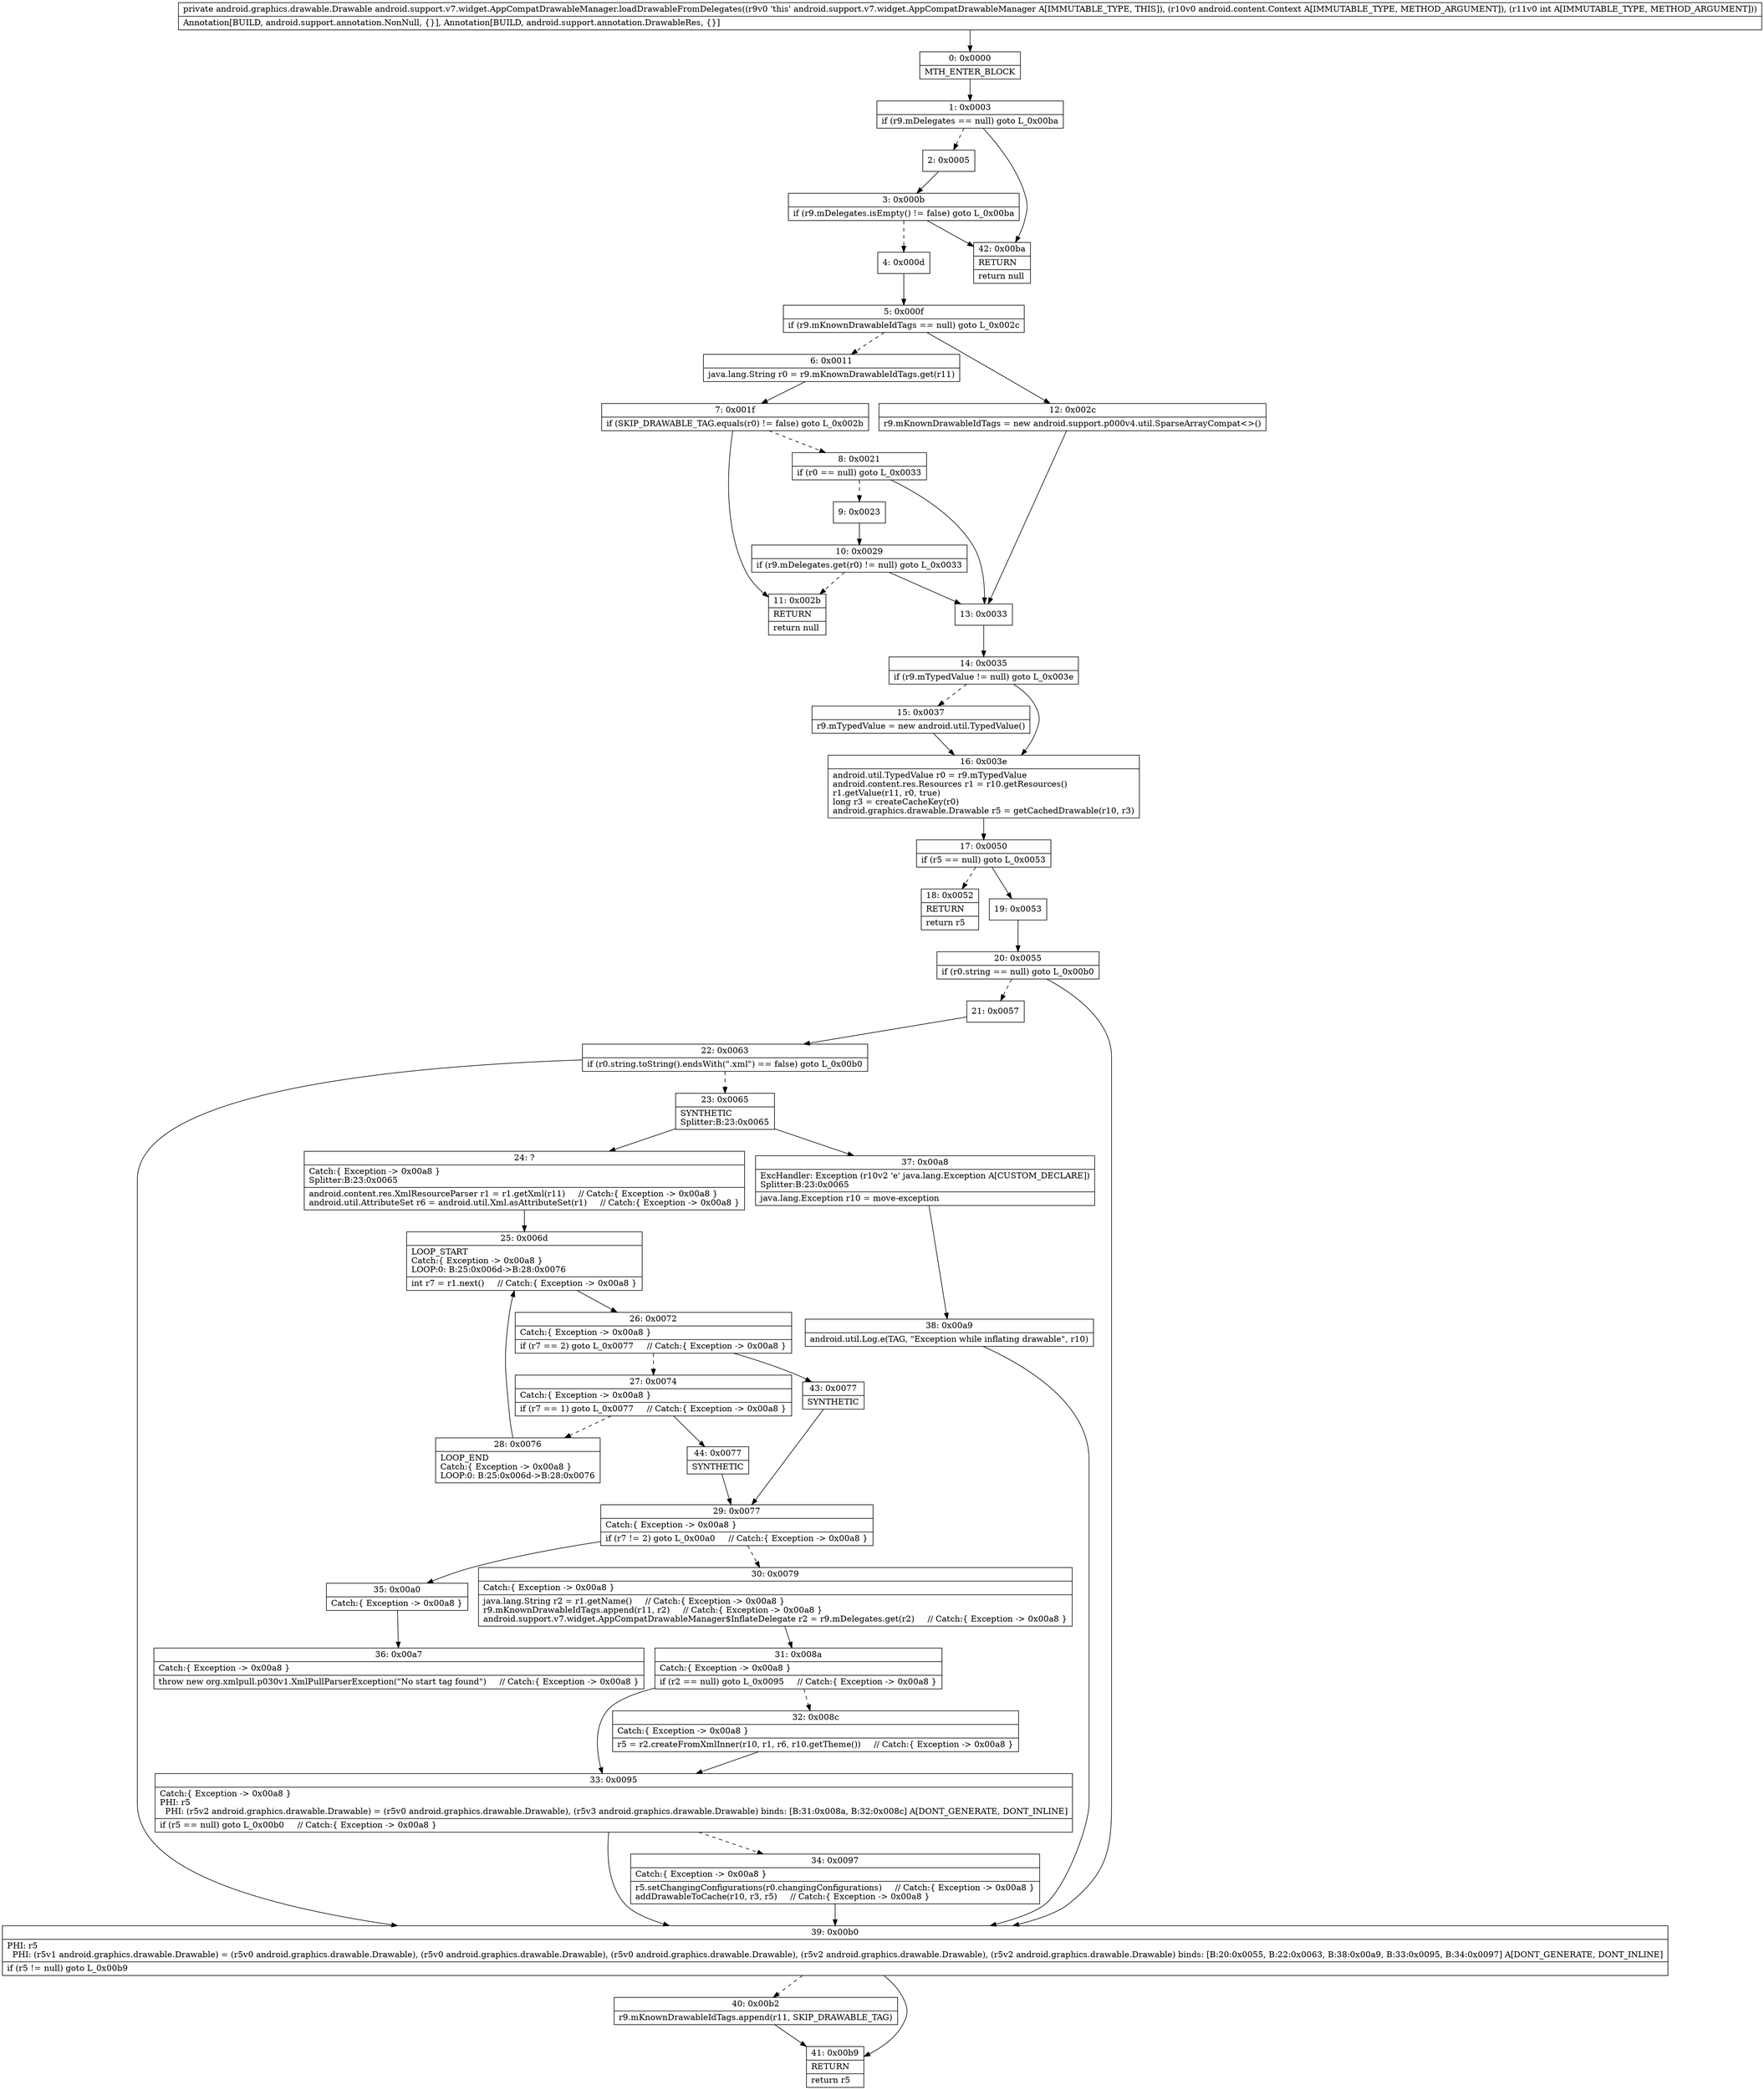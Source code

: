 digraph "CFG forandroid.support.v7.widget.AppCompatDrawableManager.loadDrawableFromDelegates(Landroid\/content\/Context;I)Landroid\/graphics\/drawable\/Drawable;" {
Node_0 [shape=record,label="{0\:\ 0x0000|MTH_ENTER_BLOCK\l}"];
Node_1 [shape=record,label="{1\:\ 0x0003|if (r9.mDelegates == null) goto L_0x00ba\l}"];
Node_2 [shape=record,label="{2\:\ 0x0005}"];
Node_3 [shape=record,label="{3\:\ 0x000b|if (r9.mDelegates.isEmpty() != false) goto L_0x00ba\l}"];
Node_4 [shape=record,label="{4\:\ 0x000d}"];
Node_5 [shape=record,label="{5\:\ 0x000f|if (r9.mKnownDrawableIdTags == null) goto L_0x002c\l}"];
Node_6 [shape=record,label="{6\:\ 0x0011|java.lang.String r0 = r9.mKnownDrawableIdTags.get(r11)\l}"];
Node_7 [shape=record,label="{7\:\ 0x001f|if (SKIP_DRAWABLE_TAG.equals(r0) != false) goto L_0x002b\l}"];
Node_8 [shape=record,label="{8\:\ 0x0021|if (r0 == null) goto L_0x0033\l}"];
Node_9 [shape=record,label="{9\:\ 0x0023}"];
Node_10 [shape=record,label="{10\:\ 0x0029|if (r9.mDelegates.get(r0) != null) goto L_0x0033\l}"];
Node_11 [shape=record,label="{11\:\ 0x002b|RETURN\l|return null\l}"];
Node_12 [shape=record,label="{12\:\ 0x002c|r9.mKnownDrawableIdTags = new android.support.p000v4.util.SparseArrayCompat\<\>()\l}"];
Node_13 [shape=record,label="{13\:\ 0x0033}"];
Node_14 [shape=record,label="{14\:\ 0x0035|if (r9.mTypedValue != null) goto L_0x003e\l}"];
Node_15 [shape=record,label="{15\:\ 0x0037|r9.mTypedValue = new android.util.TypedValue()\l}"];
Node_16 [shape=record,label="{16\:\ 0x003e|android.util.TypedValue r0 = r9.mTypedValue\landroid.content.res.Resources r1 = r10.getResources()\lr1.getValue(r11, r0, true)\llong r3 = createCacheKey(r0)\landroid.graphics.drawable.Drawable r5 = getCachedDrawable(r10, r3)\l}"];
Node_17 [shape=record,label="{17\:\ 0x0050|if (r5 == null) goto L_0x0053\l}"];
Node_18 [shape=record,label="{18\:\ 0x0052|RETURN\l|return r5\l}"];
Node_19 [shape=record,label="{19\:\ 0x0053}"];
Node_20 [shape=record,label="{20\:\ 0x0055|if (r0.string == null) goto L_0x00b0\l}"];
Node_21 [shape=record,label="{21\:\ 0x0057}"];
Node_22 [shape=record,label="{22\:\ 0x0063|if (r0.string.toString().endsWith(\".xml\") == false) goto L_0x00b0\l}"];
Node_23 [shape=record,label="{23\:\ 0x0065|SYNTHETIC\lSplitter:B:23:0x0065\l}"];
Node_24 [shape=record,label="{24\:\ ?|Catch:\{ Exception \-\> 0x00a8 \}\lSplitter:B:23:0x0065\l|android.content.res.XmlResourceParser r1 = r1.getXml(r11)     \/\/ Catch:\{ Exception \-\> 0x00a8 \}\landroid.util.AttributeSet r6 = android.util.Xml.asAttributeSet(r1)     \/\/ Catch:\{ Exception \-\> 0x00a8 \}\l}"];
Node_25 [shape=record,label="{25\:\ 0x006d|LOOP_START\lCatch:\{ Exception \-\> 0x00a8 \}\lLOOP:0: B:25:0x006d\-\>B:28:0x0076\l|int r7 = r1.next()     \/\/ Catch:\{ Exception \-\> 0x00a8 \}\l}"];
Node_26 [shape=record,label="{26\:\ 0x0072|Catch:\{ Exception \-\> 0x00a8 \}\l|if (r7 == 2) goto L_0x0077     \/\/ Catch:\{ Exception \-\> 0x00a8 \}\l}"];
Node_27 [shape=record,label="{27\:\ 0x0074|Catch:\{ Exception \-\> 0x00a8 \}\l|if (r7 == 1) goto L_0x0077     \/\/ Catch:\{ Exception \-\> 0x00a8 \}\l}"];
Node_28 [shape=record,label="{28\:\ 0x0076|LOOP_END\lCatch:\{ Exception \-\> 0x00a8 \}\lLOOP:0: B:25:0x006d\-\>B:28:0x0076\l}"];
Node_29 [shape=record,label="{29\:\ 0x0077|Catch:\{ Exception \-\> 0x00a8 \}\l|if (r7 != 2) goto L_0x00a0     \/\/ Catch:\{ Exception \-\> 0x00a8 \}\l}"];
Node_30 [shape=record,label="{30\:\ 0x0079|Catch:\{ Exception \-\> 0x00a8 \}\l|java.lang.String r2 = r1.getName()     \/\/ Catch:\{ Exception \-\> 0x00a8 \}\lr9.mKnownDrawableIdTags.append(r11, r2)     \/\/ Catch:\{ Exception \-\> 0x00a8 \}\landroid.support.v7.widget.AppCompatDrawableManager$InflateDelegate r2 = r9.mDelegates.get(r2)     \/\/ Catch:\{ Exception \-\> 0x00a8 \}\l}"];
Node_31 [shape=record,label="{31\:\ 0x008a|Catch:\{ Exception \-\> 0x00a8 \}\l|if (r2 == null) goto L_0x0095     \/\/ Catch:\{ Exception \-\> 0x00a8 \}\l}"];
Node_32 [shape=record,label="{32\:\ 0x008c|Catch:\{ Exception \-\> 0x00a8 \}\l|r5 = r2.createFromXmlInner(r10, r1, r6, r10.getTheme())     \/\/ Catch:\{ Exception \-\> 0x00a8 \}\l}"];
Node_33 [shape=record,label="{33\:\ 0x0095|Catch:\{ Exception \-\> 0x00a8 \}\lPHI: r5 \l  PHI: (r5v2 android.graphics.drawable.Drawable) = (r5v0 android.graphics.drawable.Drawable), (r5v3 android.graphics.drawable.Drawable) binds: [B:31:0x008a, B:32:0x008c] A[DONT_GENERATE, DONT_INLINE]\l|if (r5 == null) goto L_0x00b0     \/\/ Catch:\{ Exception \-\> 0x00a8 \}\l}"];
Node_34 [shape=record,label="{34\:\ 0x0097|Catch:\{ Exception \-\> 0x00a8 \}\l|r5.setChangingConfigurations(r0.changingConfigurations)     \/\/ Catch:\{ Exception \-\> 0x00a8 \}\laddDrawableToCache(r10, r3, r5)     \/\/ Catch:\{ Exception \-\> 0x00a8 \}\l}"];
Node_35 [shape=record,label="{35\:\ 0x00a0|Catch:\{ Exception \-\> 0x00a8 \}\l}"];
Node_36 [shape=record,label="{36\:\ 0x00a7|Catch:\{ Exception \-\> 0x00a8 \}\l|throw new org.xmlpull.p030v1.XmlPullParserException(\"No start tag found\")     \/\/ Catch:\{ Exception \-\> 0x00a8 \}\l}"];
Node_37 [shape=record,label="{37\:\ 0x00a8|ExcHandler: Exception (r10v2 'e' java.lang.Exception A[CUSTOM_DECLARE])\lSplitter:B:23:0x0065\l|java.lang.Exception r10 = move\-exception\l}"];
Node_38 [shape=record,label="{38\:\ 0x00a9|android.util.Log.e(TAG, \"Exception while inflating drawable\", r10)\l}"];
Node_39 [shape=record,label="{39\:\ 0x00b0|PHI: r5 \l  PHI: (r5v1 android.graphics.drawable.Drawable) = (r5v0 android.graphics.drawable.Drawable), (r5v0 android.graphics.drawable.Drawable), (r5v0 android.graphics.drawable.Drawable), (r5v2 android.graphics.drawable.Drawable), (r5v2 android.graphics.drawable.Drawable) binds: [B:20:0x0055, B:22:0x0063, B:38:0x00a9, B:33:0x0095, B:34:0x0097] A[DONT_GENERATE, DONT_INLINE]\l|if (r5 != null) goto L_0x00b9\l}"];
Node_40 [shape=record,label="{40\:\ 0x00b2|r9.mKnownDrawableIdTags.append(r11, SKIP_DRAWABLE_TAG)\l}"];
Node_41 [shape=record,label="{41\:\ 0x00b9|RETURN\l|return r5\l}"];
Node_42 [shape=record,label="{42\:\ 0x00ba|RETURN\l|return null\l}"];
Node_43 [shape=record,label="{43\:\ 0x0077|SYNTHETIC\l}"];
Node_44 [shape=record,label="{44\:\ 0x0077|SYNTHETIC\l}"];
MethodNode[shape=record,label="{private android.graphics.drawable.Drawable android.support.v7.widget.AppCompatDrawableManager.loadDrawableFromDelegates((r9v0 'this' android.support.v7.widget.AppCompatDrawableManager A[IMMUTABLE_TYPE, THIS]), (r10v0 android.content.Context A[IMMUTABLE_TYPE, METHOD_ARGUMENT]), (r11v0 int A[IMMUTABLE_TYPE, METHOD_ARGUMENT]))  | Annotation[BUILD, android.support.annotation.NonNull, \{\}], Annotation[BUILD, android.support.annotation.DrawableRes, \{\}]\l}"];
MethodNode -> Node_0;
Node_0 -> Node_1;
Node_1 -> Node_2[style=dashed];
Node_1 -> Node_42;
Node_2 -> Node_3;
Node_3 -> Node_4[style=dashed];
Node_3 -> Node_42;
Node_4 -> Node_5;
Node_5 -> Node_6[style=dashed];
Node_5 -> Node_12;
Node_6 -> Node_7;
Node_7 -> Node_8[style=dashed];
Node_7 -> Node_11;
Node_8 -> Node_9[style=dashed];
Node_8 -> Node_13;
Node_9 -> Node_10;
Node_10 -> Node_11[style=dashed];
Node_10 -> Node_13;
Node_12 -> Node_13;
Node_13 -> Node_14;
Node_14 -> Node_15[style=dashed];
Node_14 -> Node_16;
Node_15 -> Node_16;
Node_16 -> Node_17;
Node_17 -> Node_18[style=dashed];
Node_17 -> Node_19;
Node_19 -> Node_20;
Node_20 -> Node_21[style=dashed];
Node_20 -> Node_39;
Node_21 -> Node_22;
Node_22 -> Node_23[style=dashed];
Node_22 -> Node_39;
Node_23 -> Node_24;
Node_23 -> Node_37;
Node_24 -> Node_25;
Node_25 -> Node_26;
Node_26 -> Node_27[style=dashed];
Node_26 -> Node_43;
Node_27 -> Node_28[style=dashed];
Node_27 -> Node_44;
Node_28 -> Node_25;
Node_29 -> Node_30[style=dashed];
Node_29 -> Node_35;
Node_30 -> Node_31;
Node_31 -> Node_32[style=dashed];
Node_31 -> Node_33;
Node_32 -> Node_33;
Node_33 -> Node_34[style=dashed];
Node_33 -> Node_39;
Node_34 -> Node_39;
Node_35 -> Node_36;
Node_37 -> Node_38;
Node_38 -> Node_39;
Node_39 -> Node_40[style=dashed];
Node_39 -> Node_41;
Node_40 -> Node_41;
Node_43 -> Node_29;
Node_44 -> Node_29;
}

